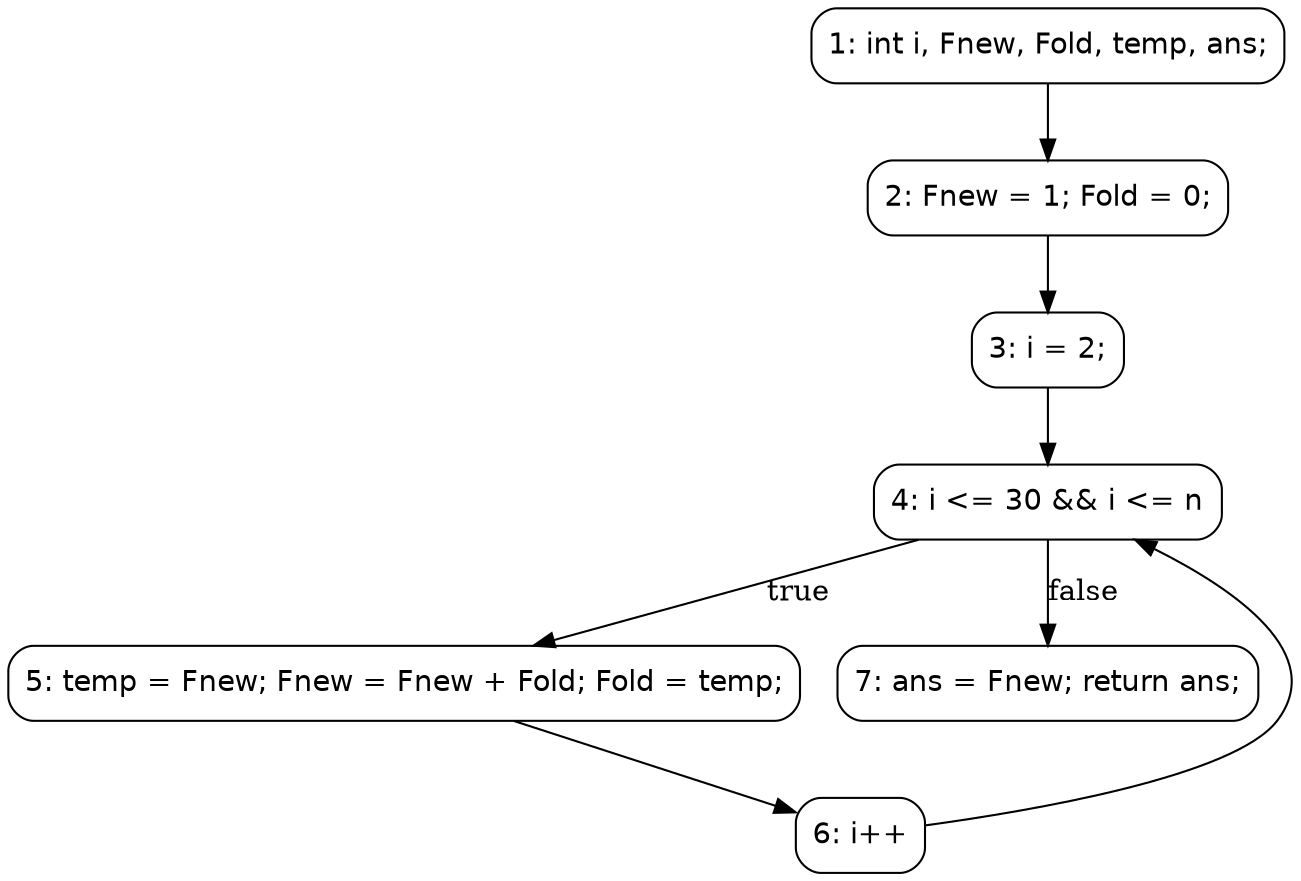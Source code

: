 digraph fib_CFG {
    node [shape=box, style=rounded, fontname="Helvetica"];
    N1 [label="1: int i, Fnew, Fold, temp, ans;"];
    N2 [label="2: Fnew = 1; Fold = 0;"];
    N3 [label="3: i = 2;"];
    N4 [label="4: i <= 30 && i <= n"];
    N5 [label="5: temp = Fnew; Fnew = Fnew + Fold; Fold = temp;"];
    N6 [label="6: i++"];
    N7 [label="7: ans = Fnew; return ans;"];

    N1 -> N2;
    N2 -> N3;
    N3 -> N4;
    N4 -> N5 [label="true"];
    N4 -> N7 [label="false"];
    N5 -> N6;
    N6 -> N4;
}